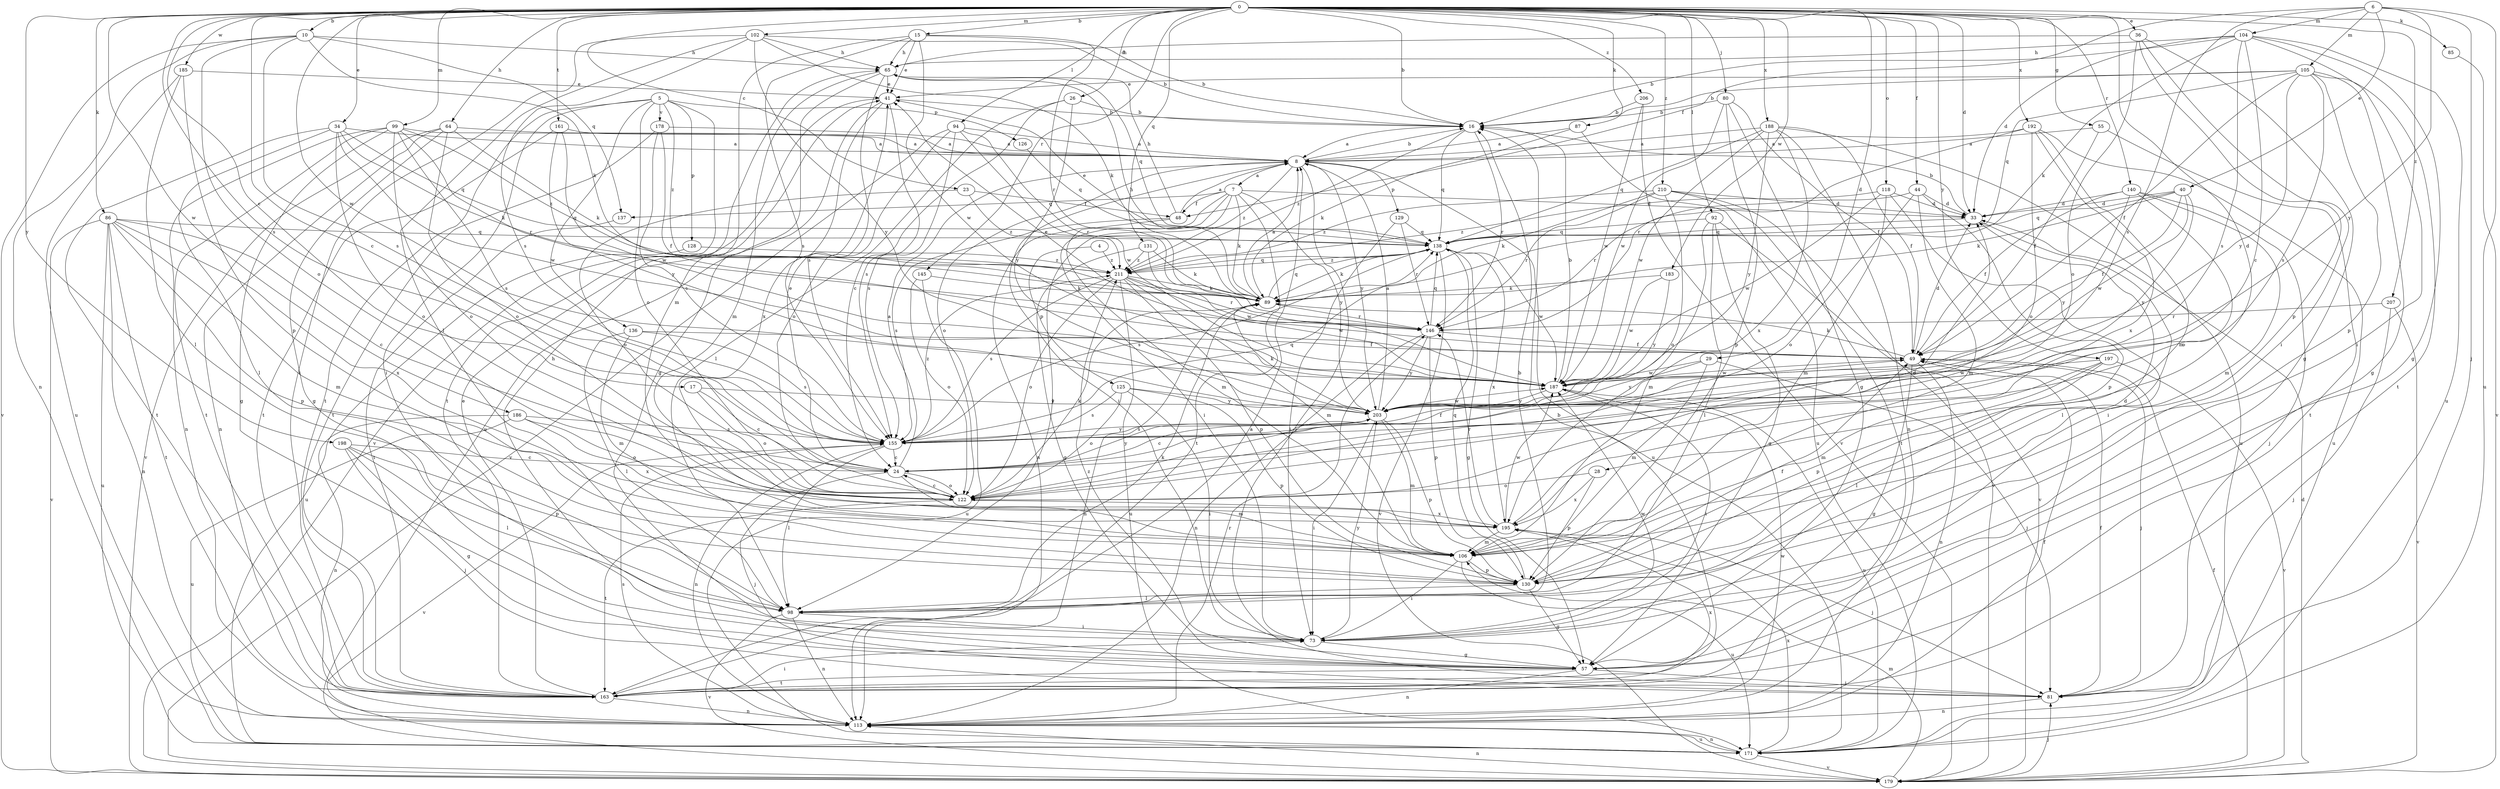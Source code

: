 strict digraph  {
0;
4;
5;
6;
7;
8;
10;
15;
16;
17;
23;
24;
26;
28;
29;
33;
34;
36;
40;
41;
44;
48;
49;
55;
57;
64;
65;
73;
80;
81;
85;
86;
87;
89;
92;
94;
98;
99;
102;
104;
105;
106;
113;
118;
122;
125;
126;
128;
129;
130;
131;
136;
137;
138;
140;
145;
146;
155;
161;
163;
171;
178;
179;
183;
185;
186;
187;
188;
192;
195;
197;
198;
203;
206;
207;
210;
211;
0 -> 10  [label=b];
0 -> 15  [label=b];
0 -> 16  [label=b];
0 -> 17  [label=c];
0 -> 23  [label=c];
0 -> 24  [label=c];
0 -> 26  [label=d];
0 -> 28  [label=d];
0 -> 29  [label=d];
0 -> 33  [label=d];
0 -> 34  [label=e];
0 -> 36  [label=e];
0 -> 44  [label=f];
0 -> 55  [label=g];
0 -> 64  [label=h];
0 -> 80  [label=j];
0 -> 85  [label=k];
0 -> 86  [label=k];
0 -> 87  [label=k];
0 -> 92  [label=l];
0 -> 94  [label=l];
0 -> 99  [label=m];
0 -> 102  [label=m];
0 -> 118  [label=o];
0 -> 131  [label=q];
0 -> 140  [label=r];
0 -> 145  [label=r];
0 -> 155  [label=s];
0 -> 161  [label=t];
0 -> 183  [label=w];
0 -> 185  [label=w];
0 -> 186  [label=w];
0 -> 187  [label=w];
0 -> 188  [label=x];
0 -> 192  [label=x];
0 -> 197  [label=y];
0 -> 198  [label=y];
0 -> 206  [label=z];
0 -> 207  [label=z];
0 -> 210  [label=z];
4 -> 125  [label=p];
4 -> 211  [label=z];
5 -> 73  [label=i];
5 -> 122  [label=o];
5 -> 126  [label=p];
5 -> 128  [label=p];
5 -> 136  [label=q];
5 -> 163  [label=t];
5 -> 178  [label=v];
5 -> 179  [label=v];
5 -> 211  [label=z];
6 -> 40  [label=e];
6 -> 48  [label=f];
6 -> 81  [label=j];
6 -> 104  [label=m];
6 -> 105  [label=m];
6 -> 155  [label=s];
6 -> 171  [label=u];
6 -> 203  [label=y];
7 -> 33  [label=d];
7 -> 48  [label=f];
7 -> 73  [label=i];
7 -> 89  [label=k];
7 -> 98  [label=l];
7 -> 113  [label=n];
7 -> 137  [label=q];
7 -> 163  [label=t];
7 -> 203  [label=y];
8 -> 7  [label=a];
8 -> 16  [label=b];
8 -> 73  [label=i];
8 -> 81  [label=j];
8 -> 122  [label=o];
8 -> 129  [label=p];
8 -> 171  [label=u];
8 -> 203  [label=y];
8 -> 211  [label=z];
10 -> 65  [label=h];
10 -> 89  [label=k];
10 -> 113  [label=n];
10 -> 122  [label=o];
10 -> 137  [label=q];
10 -> 155  [label=s];
10 -> 179  [label=v];
15 -> 16  [label=b];
15 -> 41  [label=e];
15 -> 65  [label=h];
15 -> 106  [label=m];
15 -> 146  [label=r];
15 -> 155  [label=s];
15 -> 187  [label=w];
16 -> 8  [label=a];
16 -> 138  [label=q];
16 -> 146  [label=r];
16 -> 211  [label=z];
17 -> 24  [label=c];
17 -> 122  [label=o];
17 -> 203  [label=y];
23 -> 48  [label=f];
23 -> 122  [label=o];
23 -> 211  [label=z];
24 -> 8  [label=a];
24 -> 41  [label=e];
24 -> 49  [label=f];
24 -> 81  [label=j];
24 -> 106  [label=m];
24 -> 122  [label=o];
24 -> 203  [label=y];
26 -> 16  [label=b];
26 -> 24  [label=c];
26 -> 98  [label=l];
26 -> 203  [label=y];
28 -> 122  [label=o];
28 -> 130  [label=p];
28 -> 195  [label=x];
29 -> 81  [label=j];
29 -> 106  [label=m];
29 -> 187  [label=w];
29 -> 203  [label=y];
33 -> 16  [label=b];
33 -> 98  [label=l];
33 -> 138  [label=q];
34 -> 8  [label=a];
34 -> 89  [label=k];
34 -> 98  [label=l];
34 -> 122  [label=o];
34 -> 138  [label=q];
34 -> 163  [label=t];
34 -> 187  [label=w];
36 -> 57  [label=g];
36 -> 65  [label=h];
36 -> 73  [label=i];
36 -> 122  [label=o];
36 -> 130  [label=p];
40 -> 33  [label=d];
40 -> 49  [label=f];
40 -> 89  [label=k];
40 -> 138  [label=q];
40 -> 187  [label=w];
40 -> 203  [label=y];
41 -> 16  [label=b];
41 -> 155  [label=s];
41 -> 163  [label=t];
41 -> 171  [label=u];
41 -> 195  [label=x];
44 -> 33  [label=d];
44 -> 106  [label=m];
44 -> 122  [label=o];
44 -> 130  [label=p];
44 -> 146  [label=r];
48 -> 8  [label=a];
48 -> 65  [label=h];
48 -> 106  [label=m];
48 -> 155  [label=s];
49 -> 33  [label=d];
49 -> 41  [label=e];
49 -> 57  [label=g];
49 -> 81  [label=j];
49 -> 89  [label=k];
49 -> 113  [label=n];
49 -> 187  [label=w];
55 -> 8  [label=a];
55 -> 49  [label=f];
55 -> 163  [label=t];
57 -> 81  [label=j];
57 -> 113  [label=n];
57 -> 163  [label=t];
57 -> 211  [label=z];
64 -> 8  [label=a];
64 -> 57  [label=g];
64 -> 89  [label=k];
64 -> 113  [label=n];
64 -> 122  [label=o];
64 -> 179  [label=v];
65 -> 41  [label=e];
65 -> 57  [label=g];
65 -> 106  [label=m];
65 -> 138  [label=q];
65 -> 155  [label=s];
73 -> 57  [label=g];
73 -> 65  [label=h];
73 -> 187  [label=w];
73 -> 203  [label=y];
80 -> 16  [label=b];
80 -> 49  [label=f];
80 -> 57  [label=g];
80 -> 130  [label=p];
80 -> 187  [label=w];
81 -> 49  [label=f];
81 -> 113  [label=n];
85 -> 179  [label=v];
86 -> 24  [label=c];
86 -> 106  [label=m];
86 -> 113  [label=n];
86 -> 130  [label=p];
86 -> 138  [label=q];
86 -> 163  [label=t];
86 -> 171  [label=u];
86 -> 179  [label=v];
86 -> 195  [label=x];
87 -> 8  [label=a];
87 -> 89  [label=k];
87 -> 171  [label=u];
89 -> 8  [label=a];
89 -> 65  [label=h];
89 -> 113  [label=n];
89 -> 138  [label=q];
89 -> 146  [label=r];
92 -> 57  [label=g];
92 -> 98  [label=l];
92 -> 106  [label=m];
92 -> 138  [label=q];
92 -> 179  [label=v];
94 -> 8  [label=a];
94 -> 122  [label=o];
94 -> 146  [label=r];
94 -> 155  [label=s];
94 -> 179  [label=v];
94 -> 187  [label=w];
98 -> 16  [label=b];
98 -> 73  [label=i];
98 -> 89  [label=k];
98 -> 113  [label=n];
98 -> 179  [label=v];
99 -> 8  [label=a];
99 -> 57  [label=g];
99 -> 113  [label=n];
99 -> 122  [label=o];
99 -> 146  [label=r];
99 -> 155  [label=s];
99 -> 163  [label=t];
99 -> 211  [label=z];
102 -> 16  [label=b];
102 -> 65  [label=h];
102 -> 89  [label=k];
102 -> 98  [label=l];
102 -> 155  [label=s];
102 -> 163  [label=t];
102 -> 203  [label=y];
104 -> 16  [label=b];
104 -> 24  [label=c];
104 -> 33  [label=d];
104 -> 57  [label=g];
104 -> 65  [label=h];
104 -> 73  [label=i];
104 -> 89  [label=k];
104 -> 155  [label=s];
104 -> 171  [label=u];
105 -> 16  [label=b];
105 -> 41  [label=e];
105 -> 49  [label=f];
105 -> 57  [label=g];
105 -> 130  [label=p];
105 -> 138  [label=q];
105 -> 155  [label=s];
105 -> 163  [label=t];
105 -> 203  [label=y];
106 -> 73  [label=i];
106 -> 130  [label=p];
106 -> 171  [label=u];
113 -> 49  [label=f];
113 -> 146  [label=r];
113 -> 155  [label=s];
113 -> 171  [label=u];
113 -> 187  [label=w];
118 -> 33  [label=d];
118 -> 73  [label=i];
118 -> 106  [label=m];
118 -> 187  [label=w];
118 -> 211  [label=z];
122 -> 24  [label=c];
122 -> 89  [label=k];
122 -> 163  [label=t];
122 -> 195  [label=x];
125 -> 73  [label=i];
125 -> 122  [label=o];
125 -> 130  [label=p];
125 -> 155  [label=s];
125 -> 203  [label=y];
126 -> 138  [label=q];
128 -> 171  [label=u];
128 -> 211  [label=z];
129 -> 73  [label=i];
129 -> 138  [label=q];
129 -> 146  [label=r];
130 -> 33  [label=d];
130 -> 49  [label=f];
130 -> 57  [label=g];
130 -> 98  [label=l];
130 -> 138  [label=q];
131 -> 57  [label=g];
131 -> 89  [label=k];
131 -> 187  [label=w];
131 -> 211  [label=z];
136 -> 49  [label=f];
136 -> 98  [label=l];
136 -> 106  [label=m];
136 -> 155  [label=s];
137 -> 163  [label=t];
138 -> 41  [label=e];
138 -> 57  [label=g];
138 -> 89  [label=k];
138 -> 155  [label=s];
138 -> 179  [label=v];
138 -> 187  [label=w];
138 -> 195  [label=x];
138 -> 211  [label=z];
140 -> 33  [label=d];
140 -> 49  [label=f];
140 -> 81  [label=j];
140 -> 106  [label=m];
140 -> 122  [label=o];
140 -> 203  [label=y];
145 -> 89  [label=k];
145 -> 122  [label=o];
145 -> 171  [label=u];
146 -> 49  [label=f];
146 -> 113  [label=n];
146 -> 130  [label=p];
146 -> 138  [label=q];
146 -> 203  [label=y];
155 -> 24  [label=c];
155 -> 98  [label=l];
155 -> 113  [label=n];
155 -> 138  [label=q];
155 -> 179  [label=v];
155 -> 203  [label=y];
155 -> 211  [label=z];
161 -> 8  [label=a];
161 -> 163  [label=t];
161 -> 187  [label=w];
161 -> 203  [label=y];
163 -> 8  [label=a];
163 -> 16  [label=b];
163 -> 41  [label=e];
163 -> 73  [label=i];
163 -> 113  [label=n];
163 -> 195  [label=x];
171 -> 113  [label=n];
171 -> 179  [label=v];
171 -> 195  [label=x];
178 -> 8  [label=a];
178 -> 49  [label=f];
178 -> 155  [label=s];
178 -> 163  [label=t];
179 -> 33  [label=d];
179 -> 49  [label=f];
179 -> 81  [label=j];
179 -> 106  [label=m];
179 -> 113  [label=n];
183 -> 89  [label=k];
183 -> 187  [label=w];
183 -> 203  [label=y];
185 -> 41  [label=e];
185 -> 98  [label=l];
185 -> 130  [label=p];
185 -> 171  [label=u];
186 -> 113  [label=n];
186 -> 122  [label=o];
186 -> 155  [label=s];
186 -> 171  [label=u];
186 -> 195  [label=x];
187 -> 16  [label=b];
187 -> 73  [label=i];
187 -> 171  [label=u];
187 -> 203  [label=y];
188 -> 8  [label=a];
188 -> 49  [label=f];
188 -> 113  [label=n];
188 -> 138  [label=q];
188 -> 171  [label=u];
188 -> 187  [label=w];
188 -> 195  [label=x];
188 -> 203  [label=y];
192 -> 8  [label=a];
192 -> 106  [label=m];
192 -> 122  [label=o];
192 -> 146  [label=r];
192 -> 171  [label=u];
192 -> 195  [label=x];
195 -> 33  [label=d];
195 -> 81  [label=j];
195 -> 106  [label=m];
195 -> 146  [label=r];
195 -> 187  [label=w];
197 -> 98  [label=l];
197 -> 106  [label=m];
197 -> 130  [label=p];
197 -> 179  [label=v];
197 -> 187  [label=w];
198 -> 24  [label=c];
198 -> 57  [label=g];
198 -> 81  [label=j];
198 -> 98  [label=l];
198 -> 130  [label=p];
203 -> 8  [label=a];
203 -> 24  [label=c];
203 -> 73  [label=i];
203 -> 89  [label=k];
203 -> 106  [label=m];
203 -> 130  [label=p];
203 -> 155  [label=s];
203 -> 187  [label=w];
206 -> 16  [label=b];
206 -> 179  [label=v];
206 -> 187  [label=w];
207 -> 81  [label=j];
207 -> 146  [label=r];
207 -> 179  [label=v];
210 -> 33  [label=d];
210 -> 89  [label=k];
210 -> 122  [label=o];
210 -> 146  [label=r];
210 -> 163  [label=t];
210 -> 179  [label=v];
210 -> 211  [label=z];
211 -> 89  [label=k];
211 -> 106  [label=m];
211 -> 122  [label=o];
211 -> 130  [label=p];
211 -> 138  [label=q];
211 -> 146  [label=r];
211 -> 155  [label=s];
211 -> 171  [label=u];
211 -> 187  [label=w];
}
